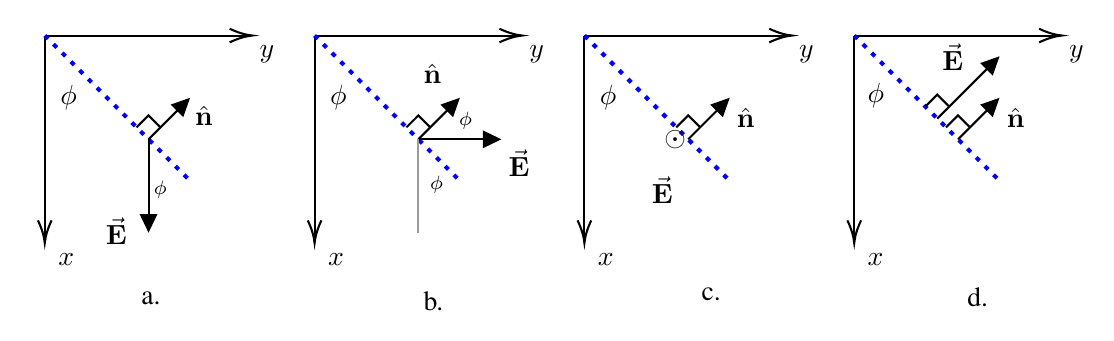 

\tikzset{every picture/.style={line width=0.75pt}} %set default line width to 0.75pt        

\begin{tikzpicture}[x=0.75pt,y=0.75pt,yscale=-1,xscale=1]
%uncomment if require: \path (0,171); %set diagram left start at 0, and has height of 171

%Straight Lines [id:da702573714141205] 
\draw    (10,20) -- (10,118) ;
\draw [shift={(10,120)}, rotate = 270] [color={rgb, 255:red, 0; green, 0; blue, 0 }  ][line width=0.75]    (10.93,-3.29) .. controls (6.95,-1.4) and (3.31,-0.3) .. (0,0) .. controls (3.31,0.3) and (6.95,1.4) .. (10.93,3.29)   ;
%Straight Lines [id:da43004021154585925] 
\draw    (10,20) -- (108,20) ;
\draw [shift={(110,20)}, rotate = 180] [color={rgb, 255:red, 0; green, 0; blue, 0 }  ][line width=0.75]    (10.93,-3.29) .. controls (6.95,-1.4) and (3.31,-0.3) .. (0,0) .. controls (3.31,0.3) and (6.95,1.4) .. (10.93,3.29)   ;
%Straight Lines [id:da8907866746998676] 
\draw    (140,20) -- (238,20) ;
\draw [shift={(240,20)}, rotate = 180] [color={rgb, 255:red, 0; green, 0; blue, 0 }  ][line width=0.75]    (10.93,-3.29) .. controls (6.95,-1.4) and (3.31,-0.3) .. (0,0) .. controls (3.31,0.3) and (6.95,1.4) .. (10.93,3.29)   ;
%Straight Lines [id:da6087551199791568] 
\draw    (270,20) -- (368,20) ;
\draw [shift={(370,20)}, rotate = 180] [color={rgb, 255:red, 0; green, 0; blue, 0 }  ][line width=0.75]    (10.93,-3.29) .. controls (6.95,-1.4) and (3.31,-0.3) .. (0,0) .. controls (3.31,0.3) and (6.95,1.4) .. (10.93,3.29)   ;
%Straight Lines [id:da24396661001332443] 
\draw    (400,20) -- (498,20) ;
\draw [shift={(500,20)}, rotate = 180] [color={rgb, 255:red, 0; green, 0; blue, 0 }  ][line width=0.75]    (10.93,-3.29) .. controls (6.95,-1.4) and (3.31,-0.3) .. (0,0) .. controls (3.31,0.3) and (6.95,1.4) .. (10.93,3.29)   ;
%Straight Lines [id:da24695355939175045] 
\draw    (140,20) -- (140,118) ;
\draw [shift={(140,120)}, rotate = 270] [color={rgb, 255:red, 0; green, 0; blue, 0 }  ][line width=0.75]    (10.93,-3.29) .. controls (6.95,-1.4) and (3.31,-0.3) .. (0,0) .. controls (3.31,0.3) and (6.95,1.4) .. (10.93,3.29)   ;
%Straight Lines [id:da8005467419213836] 
\draw    (270,20) -- (270,118) ;
\draw [shift={(270,120)}, rotate = 270] [color={rgb, 255:red, 0; green, 0; blue, 0 }  ][line width=0.75]    (10.93,-3.29) .. controls (6.95,-1.4) and (3.31,-0.3) .. (0,0) .. controls (3.31,0.3) and (6.95,1.4) .. (10.93,3.29)   ;
%Straight Lines [id:da5901656620510045] 
\draw    (400,20) -- (400,118) ;
\draw [shift={(400,120)}, rotate = 270] [color={rgb, 255:red, 0; green, 0; blue, 0 }  ][line width=0.75]    (10.93,-3.29) .. controls (6.95,-1.4) and (3.31,-0.3) .. (0,0) .. controls (3.31,0.3) and (6.95,1.4) .. (10.93,3.29)   ;
%Straight Lines [id:da7113561546411471] 
\draw [color={rgb, 255:red, 0; green, 0; blue, 255 }  ,draw opacity=1 ][line width=1.5]  [dash pattern={on 1.69pt off 2.76pt}]  (10,20) -- (80,90) ;
%Straight Lines [id:da4137691598782649] 
\draw    (60,70) -- (77.88,52.12) ;
\draw [shift={(80,50)}, rotate = 135] [fill={rgb, 255:red, 0; green, 0; blue, 0 }  ][line width=0.08]  [draw opacity=0] (8.93,-4.29) -- (0,0) -- (8.93,4.29) -- cycle    ;
%Straight Lines [id:da6743497193490973] 
\draw [color={rgb, 255:red, 0; green, 0; blue, 255 }  ,draw opacity=1 ][line width=1.5]  [dash pattern={on 1.69pt off 2.76pt}]  (140,20) -- (210,90) ;
%Straight Lines [id:da5189204521474442] 
\draw    (190,70) -- (207.88,52.12) ;
\draw [shift={(210,50)}, rotate = 135] [fill={rgb, 255:red, 0; green, 0; blue, 0 }  ][line width=0.08]  [draw opacity=0] (8.93,-4.29) -- (0,0) -- (8.93,4.29) -- cycle    ;
%Straight Lines [id:da29791216748386296] 
\draw [color={rgb, 255:red, 0; green, 0; blue, 255 }  ,draw opacity=1 ][line width=1.5]  [dash pattern={on 1.69pt off 2.76pt}]  (270,20) -- (340,90) ;
%Straight Lines [id:da3970999332308571] 
\draw [color={rgb, 255:red, 0; green, 0; blue, 255 }  ,draw opacity=1 ][line width=1.5]  [dash pattern={on 1.69pt off 2.76pt}]  (400,20) -- (470,90) ;
%Straight Lines [id:da7830834247062961] 
\draw    (450,70) -- (467.88,52.12) ;
\draw [shift={(470,50)}, rotate = 135] [fill={rgb, 255:red, 0; green, 0; blue, 0 }  ][line width=0.08]  [draw opacity=0] (8.93,-4.29) -- (0,0) -- (8.93,4.29) -- cycle    ;
%Straight Lines [id:da3780191899677152] 
\draw    (60,70) -- (60,112) ;
\draw [shift={(60,115)}, rotate = 270] [fill={rgb, 255:red, 0; green, 0; blue, 0 }  ][line width=0.08]  [draw opacity=0] (8.93,-4.29) -- (0,0) -- (8.93,4.29) -- cycle    ;
%Straight Lines [id:da19436962599794438] 
\draw    (190,70) -- (227,70) ;
\draw [shift={(230,70)}, rotate = 180] [fill={rgb, 255:red, 0; green, 0; blue, 0 }  ][line width=0.08]  [draw opacity=0] (8.93,-4.29) -- (0,0) -- (8.93,4.29) -- cycle    ;
%Straight Lines [id:da5125722671804134] 
\draw    (440,60) -- (467.88,32.12) ;
\draw [shift={(470,30)}, rotate = 135] [fill={rgb, 255:red, 0; green, 0; blue, 0 }  ][line width=0.08]  [draw opacity=0] (8.93,-4.29) -- (0,0) -- (8.93,4.29) -- cycle    ;
%Straight Lines [id:da4201122342964998] 
\draw    (320,70) -- (337.88,52.12) ;
\draw [shift={(340,50)}, rotate = 135] [fill={rgb, 255:red, 0; green, 0; blue, 0 }  ][line width=0.08]  [draw opacity=0] (8.93,-4.29) -- (0,0) -- (8.93,4.29) -- cycle    ;
%Straight Lines [id:da5850513565784372] 
\draw [color={rgb, 255:red, 155; green, 155; blue, 155 }  ,draw opacity=1 ]   (190,70) -- (190,115) ;
%Shape: Right Angle [id:dp3080397474447747] 
\draw   (65.76,64.24) -- (60,58.48) -- (54.24,64.24) ;
%Shape: Right Angle [id:dp8812037978944036] 
\draw   (195.76,64.24) -- (190,58.48) -- (184.24,64.24) ;
%Shape: Right Angle [id:dp2394903386053333] 
\draw   (325.76,64.24) -- (320,58.48) -- (314.24,64.24) ;
%Shape: Right Angle [id:dp17721568864317883] 
\draw   (455.76,64.24) -- (450,58.48) -- (444.24,64.24) ;
%Shape: Right Angle [id:dp29393462612364685] 
\draw   (445.76,54.24) -- (440,48.48) -- (434.24,54.24) ;

% Text Node
\draw (15,123.4) node [anchor=north west][inner sep=0.75pt]    {$x$};
% Text Node
\draw (112,23.4) node [anchor=north west][inner sep=0.75pt]    {$y$};
% Text Node
\draw (145,123.4) node [anchor=north west][inner sep=0.75pt]    {$x$};
% Text Node
\draw (242,23.4) node [anchor=north west][inner sep=0.75pt]    {$y$};
% Text Node
\draw (275,123.4) node [anchor=north west][inner sep=0.75pt]    {$x$};
% Text Node
\draw (372,23.4) node [anchor=north west][inner sep=0.75pt]    {$y$};
% Text Node
\draw (405,123.4) node [anchor=north west][inner sep=0.75pt]    {$x$};
% Text Node
\draw (502,23.4) node [anchor=north west][inner sep=0.75pt]    {$y$};
% Text Node
\draw (55,142) node [anchor=north west][inner sep=0.75pt]   [align=left] {{\fontfamily{ptm}\selectfont a.}};
% Text Node
\draw (191,142) node [anchor=north west][inner sep=0.75pt]   [align=left] {{\fontfamily{ptm}\selectfont b.}};
% Text Node
\draw (325,140) node [anchor=north west][inner sep=0.75pt]   [align=left] {{\fontfamily{ptm}\selectfont c.}};
% Text Node
\draw (453,140) node [anchor=north west][inner sep=0.75pt]   [align=left] {{\fontfamily{ptm}\selectfont d.}};
% Text Node
\draw (81,52.4) node [anchor=north west][inner sep=0.75pt]    {$\hat{\mathbf{n}}$};
% Text Node
\draw (191,32.4) node [anchor=north west][inner sep=0.75pt]    {$\hat{\mathbf{n}}$};
% Text Node
\draw (342,53.4) node [anchor=north west][inner sep=0.75pt]    {$\hat{\mathbf{n}}$};
% Text Node
\draw (472,53.4) node [anchor=north west][inner sep=0.75pt]    {$\hat{\mathbf{n}}$};
% Text Node
\draw (38,106.4) node [anchor=north west][inner sep=0.75pt]    {$\vec{\mathbf{E}}$};
% Text Node
\draw (232,73.4) node [anchor=north west][inner sep=0.75pt]    {$\vec{\mathbf{E}}$};
% Text Node
\draw (307,64.4) node [anchor=north west][inner sep=0.75pt]    {$\odot $};
% Text Node
\draw (301,86.4) node [anchor=north west][inner sep=0.75pt]    {$\vec{\mathbf{E}}$};
% Text Node
\draw (441,22.4) node [anchor=north west][inner sep=0.75pt]    {$\vec{\mathbf{E}}$};
% Text Node
\draw (16,42.4) node [anchor=north west][inner sep=0.75pt]    {$\phi $};
% Text Node
\draw (61,88.4) node [anchor=north west][inner sep=0.75pt]  [font=\scriptsize]  {$\phi $};
% Text Node
\draw (208,55.4) node [anchor=north west][inner sep=0.75pt]  [font=\scriptsize]  {$\phi $};
% Text Node
\draw (146,42.4) node [anchor=north west][inner sep=0.75pt]    {$\phi $};
% Text Node
\draw (276,42.4) node [anchor=north west][inner sep=0.75pt]    {$\phi $};
% Text Node
\draw (405,41.4) node [anchor=north west][inner sep=0.75pt]    {$\phi $};
% Text Node
\draw (194,86.4) node [anchor=north west][inner sep=0.75pt]  [font=\scriptsize]  {$\phi $};


\end{tikzpicture}
